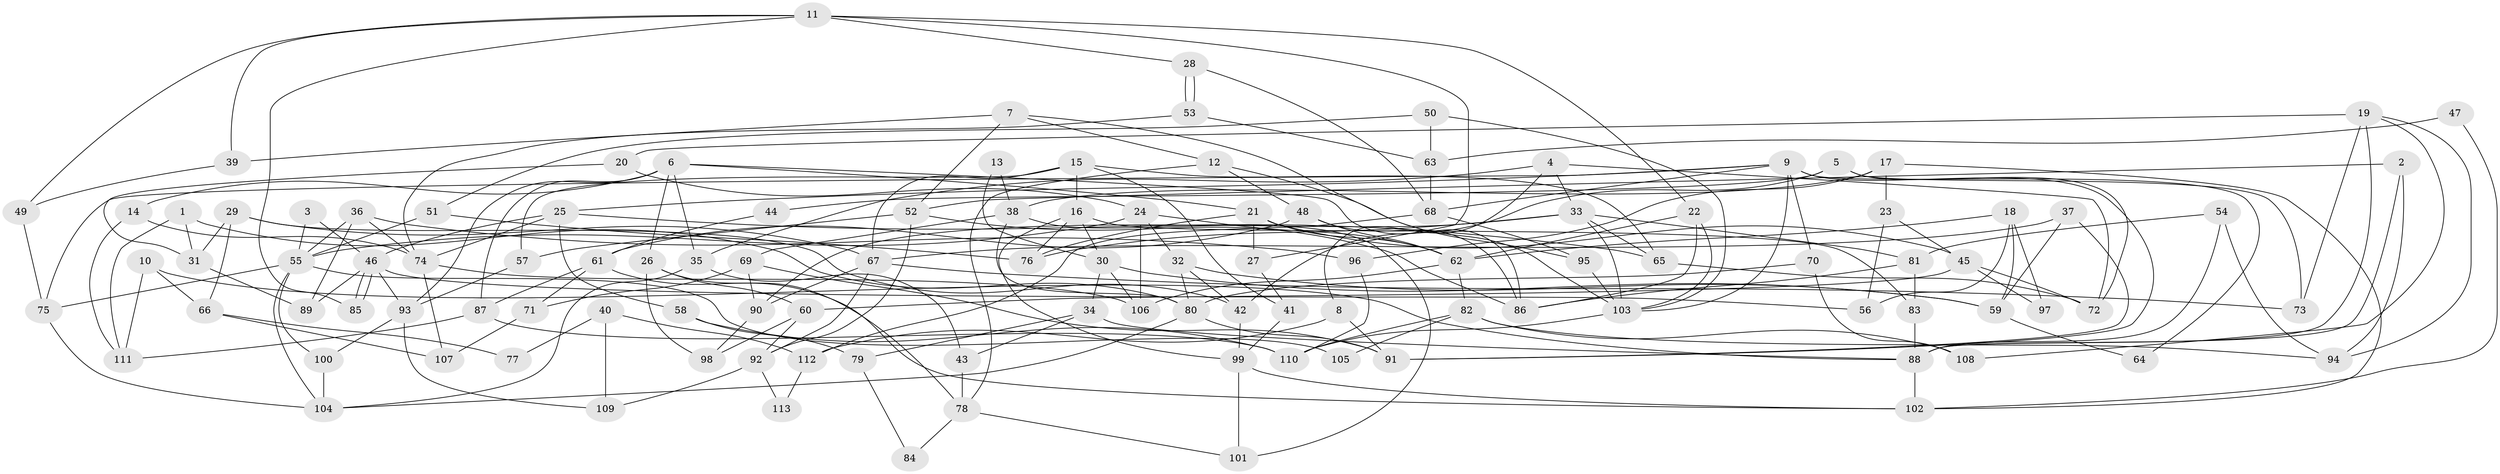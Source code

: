 // Generated by graph-tools (version 1.1) at 2025/15/03/09/25 04:15:04]
// undirected, 113 vertices, 226 edges
graph export_dot {
graph [start="1"]
  node [color=gray90,style=filled];
  1;
  2;
  3;
  4;
  5;
  6;
  7;
  8;
  9;
  10;
  11;
  12;
  13;
  14;
  15;
  16;
  17;
  18;
  19;
  20;
  21;
  22;
  23;
  24;
  25;
  26;
  27;
  28;
  29;
  30;
  31;
  32;
  33;
  34;
  35;
  36;
  37;
  38;
  39;
  40;
  41;
  42;
  43;
  44;
  45;
  46;
  47;
  48;
  49;
  50;
  51;
  52;
  53;
  54;
  55;
  56;
  57;
  58;
  59;
  60;
  61;
  62;
  63;
  64;
  65;
  66;
  67;
  68;
  69;
  70;
  71;
  72;
  73;
  74;
  75;
  76;
  77;
  78;
  79;
  80;
  81;
  82;
  83;
  84;
  85;
  86;
  87;
  88;
  89;
  90;
  91;
  92;
  93;
  94;
  95;
  96;
  97;
  98;
  99;
  100;
  101;
  102;
  103;
  104;
  105;
  106;
  107;
  108;
  109;
  110;
  111;
  112;
  113;
  1 -- 31;
  1 -- 111;
  1 -- 80;
  2 -- 88;
  2 -- 94;
  2 -- 52;
  3 -- 55;
  3 -- 46;
  4 -- 33;
  4 -- 72;
  4 -- 8;
  4 -- 35;
  5 -- 42;
  5 -- 73;
  5 -- 44;
  5 -- 72;
  6 -- 35;
  6 -- 93;
  6 -- 14;
  6 -- 21;
  6 -- 26;
  6 -- 86;
  6 -- 87;
  7 -- 52;
  7 -- 12;
  7 -- 39;
  7 -- 103;
  8 -- 91;
  8 -- 112;
  9 -- 103;
  9 -- 75;
  9 -- 25;
  9 -- 64;
  9 -- 68;
  9 -- 70;
  9 -- 91;
  10 -- 111;
  10 -- 88;
  10 -- 66;
  11 -- 22;
  11 -- 39;
  11 -- 27;
  11 -- 28;
  11 -- 49;
  11 -- 85;
  12 -- 95;
  12 -- 48;
  12 -- 78;
  13 -- 38;
  13 -- 30;
  14 -- 74;
  14 -- 111;
  15 -- 65;
  15 -- 57;
  15 -- 16;
  15 -- 41;
  15 -- 67;
  16 -- 76;
  16 -- 30;
  16 -- 83;
  16 -- 99;
  17 -- 102;
  17 -- 38;
  17 -- 23;
  17 -- 96;
  18 -- 62;
  18 -- 59;
  18 -- 56;
  18 -- 97;
  19 -- 88;
  19 -- 108;
  19 -- 20;
  19 -- 73;
  19 -- 94;
  20 -- 24;
  20 -- 31;
  21 -- 45;
  21 -- 27;
  21 -- 62;
  21 -- 76;
  22 -- 86;
  22 -- 103;
  22 -- 62;
  23 -- 56;
  23 -- 45;
  24 -- 62;
  24 -- 106;
  24 -- 32;
  24 -- 55;
  25 -- 65;
  25 -- 46;
  25 -- 58;
  25 -- 74;
  26 -- 78;
  26 -- 60;
  26 -- 98;
  27 -- 41;
  28 -- 53;
  28 -- 53;
  28 -- 68;
  29 -- 67;
  29 -- 42;
  29 -- 31;
  29 -- 66;
  30 -- 34;
  30 -- 59;
  30 -- 106;
  31 -- 89;
  32 -- 59;
  32 -- 42;
  32 -- 80;
  33 -- 103;
  33 -- 90;
  33 -- 65;
  33 -- 76;
  33 -- 81;
  34 -- 88;
  34 -- 43;
  34 -- 79;
  35 -- 104;
  35 -- 43;
  36 -- 89;
  36 -- 74;
  36 -- 55;
  36 -- 96;
  37 -- 91;
  37 -- 67;
  37 -- 59;
  38 -- 80;
  38 -- 69;
  38 -- 101;
  39 -- 49;
  40 -- 112;
  40 -- 109;
  40 -- 77;
  41 -- 99;
  42 -- 99;
  43 -- 78;
  44 -- 61;
  45 -- 60;
  45 -- 72;
  45 -- 97;
  46 -- 85;
  46 -- 85;
  46 -- 56;
  46 -- 89;
  46 -- 93;
  47 -- 63;
  47 -- 102;
  48 -- 62;
  48 -- 61;
  48 -- 86;
  49 -- 75;
  50 -- 51;
  50 -- 63;
  50 -- 103;
  51 -- 76;
  51 -- 55;
  52 -- 86;
  52 -- 57;
  52 -- 92;
  53 -- 74;
  53 -- 63;
  54 -- 94;
  54 -- 81;
  54 -- 88;
  55 -- 75;
  55 -- 100;
  55 -- 104;
  55 -- 105;
  57 -- 93;
  58 -- 110;
  58 -- 79;
  59 -- 64;
  60 -- 98;
  60 -- 92;
  61 -- 102;
  61 -- 87;
  61 -- 71;
  62 -- 82;
  62 -- 106;
  63 -- 68;
  65 -- 72;
  66 -- 77;
  66 -- 107;
  67 -- 92;
  67 -- 73;
  67 -- 90;
  68 -- 95;
  68 -- 112;
  69 -- 71;
  69 -- 91;
  69 -- 90;
  70 -- 80;
  70 -- 108;
  71 -- 107;
  74 -- 106;
  74 -- 107;
  75 -- 104;
  78 -- 101;
  78 -- 84;
  79 -- 84;
  80 -- 91;
  80 -- 104;
  81 -- 86;
  81 -- 83;
  82 -- 110;
  82 -- 94;
  82 -- 105;
  82 -- 108;
  83 -- 88;
  87 -- 110;
  87 -- 111;
  88 -- 102;
  90 -- 98;
  92 -- 109;
  92 -- 113;
  93 -- 100;
  93 -- 109;
  95 -- 103;
  96 -- 110;
  99 -- 101;
  99 -- 102;
  100 -- 104;
  103 -- 110;
  112 -- 113;
}
